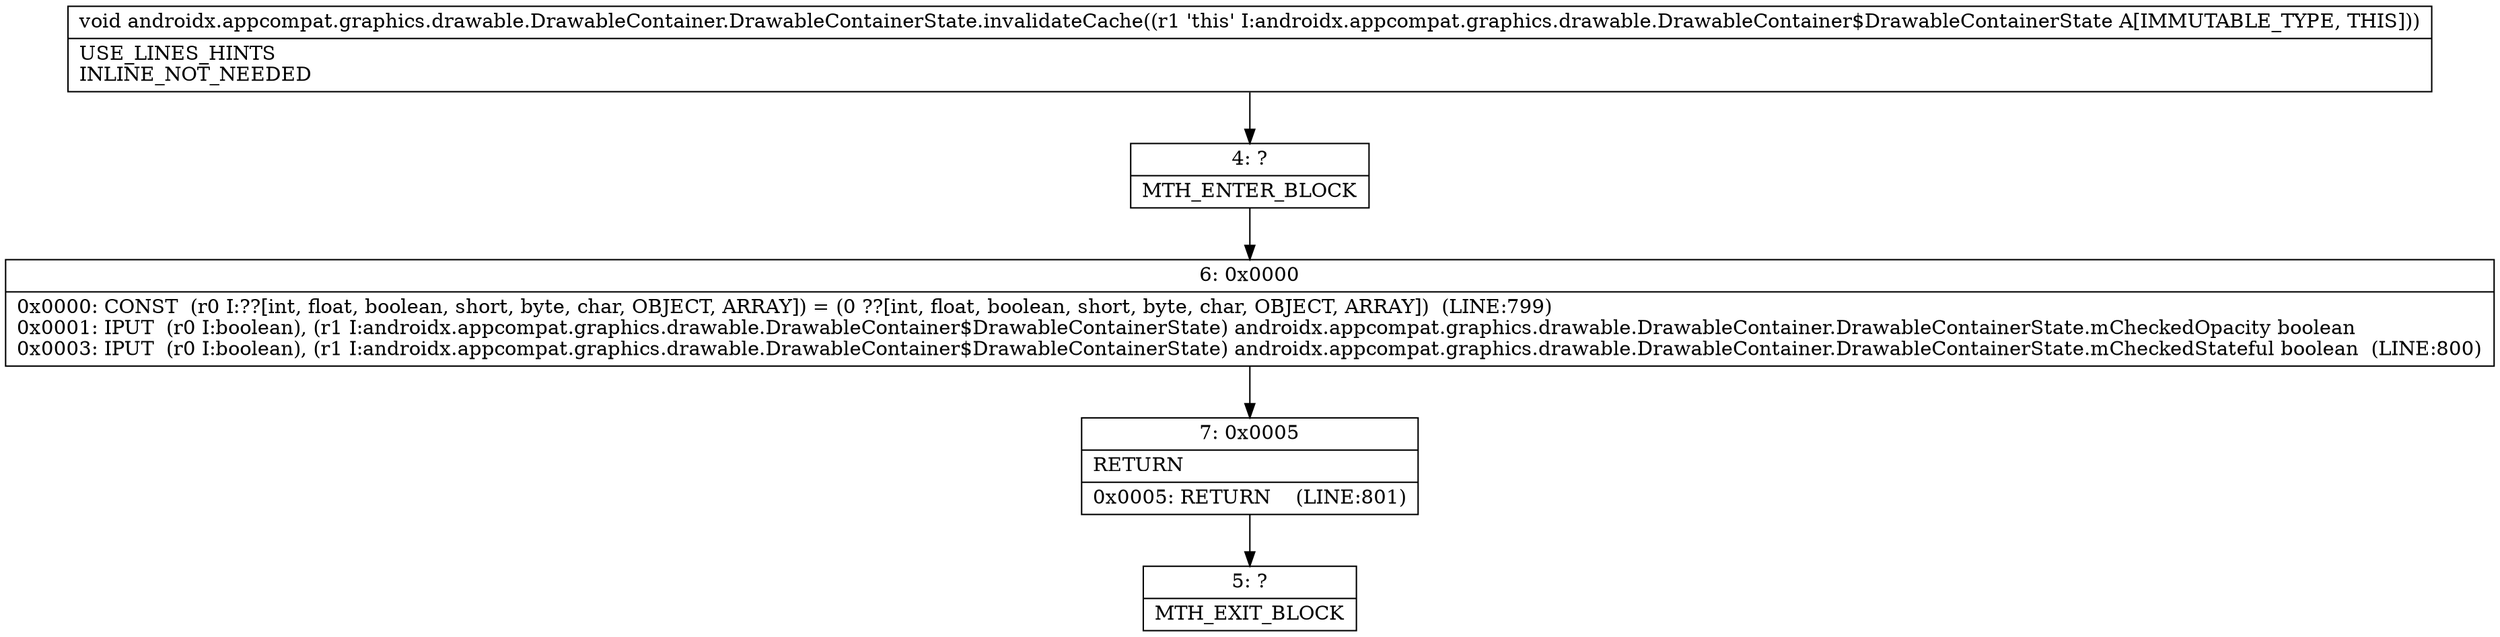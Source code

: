 digraph "CFG forandroidx.appcompat.graphics.drawable.DrawableContainer.DrawableContainerState.invalidateCache()V" {
Node_4 [shape=record,label="{4\:\ ?|MTH_ENTER_BLOCK\l}"];
Node_6 [shape=record,label="{6\:\ 0x0000|0x0000: CONST  (r0 I:??[int, float, boolean, short, byte, char, OBJECT, ARRAY]) = (0 ??[int, float, boolean, short, byte, char, OBJECT, ARRAY])  (LINE:799)\l0x0001: IPUT  (r0 I:boolean), (r1 I:androidx.appcompat.graphics.drawable.DrawableContainer$DrawableContainerState) androidx.appcompat.graphics.drawable.DrawableContainer.DrawableContainerState.mCheckedOpacity boolean \l0x0003: IPUT  (r0 I:boolean), (r1 I:androidx.appcompat.graphics.drawable.DrawableContainer$DrawableContainerState) androidx.appcompat.graphics.drawable.DrawableContainer.DrawableContainerState.mCheckedStateful boolean  (LINE:800)\l}"];
Node_7 [shape=record,label="{7\:\ 0x0005|RETURN\l|0x0005: RETURN    (LINE:801)\l}"];
Node_5 [shape=record,label="{5\:\ ?|MTH_EXIT_BLOCK\l}"];
MethodNode[shape=record,label="{void androidx.appcompat.graphics.drawable.DrawableContainer.DrawableContainerState.invalidateCache((r1 'this' I:androidx.appcompat.graphics.drawable.DrawableContainer$DrawableContainerState A[IMMUTABLE_TYPE, THIS]))  | USE_LINES_HINTS\lINLINE_NOT_NEEDED\l}"];
MethodNode -> Node_4;Node_4 -> Node_6;
Node_6 -> Node_7;
Node_7 -> Node_5;
}

